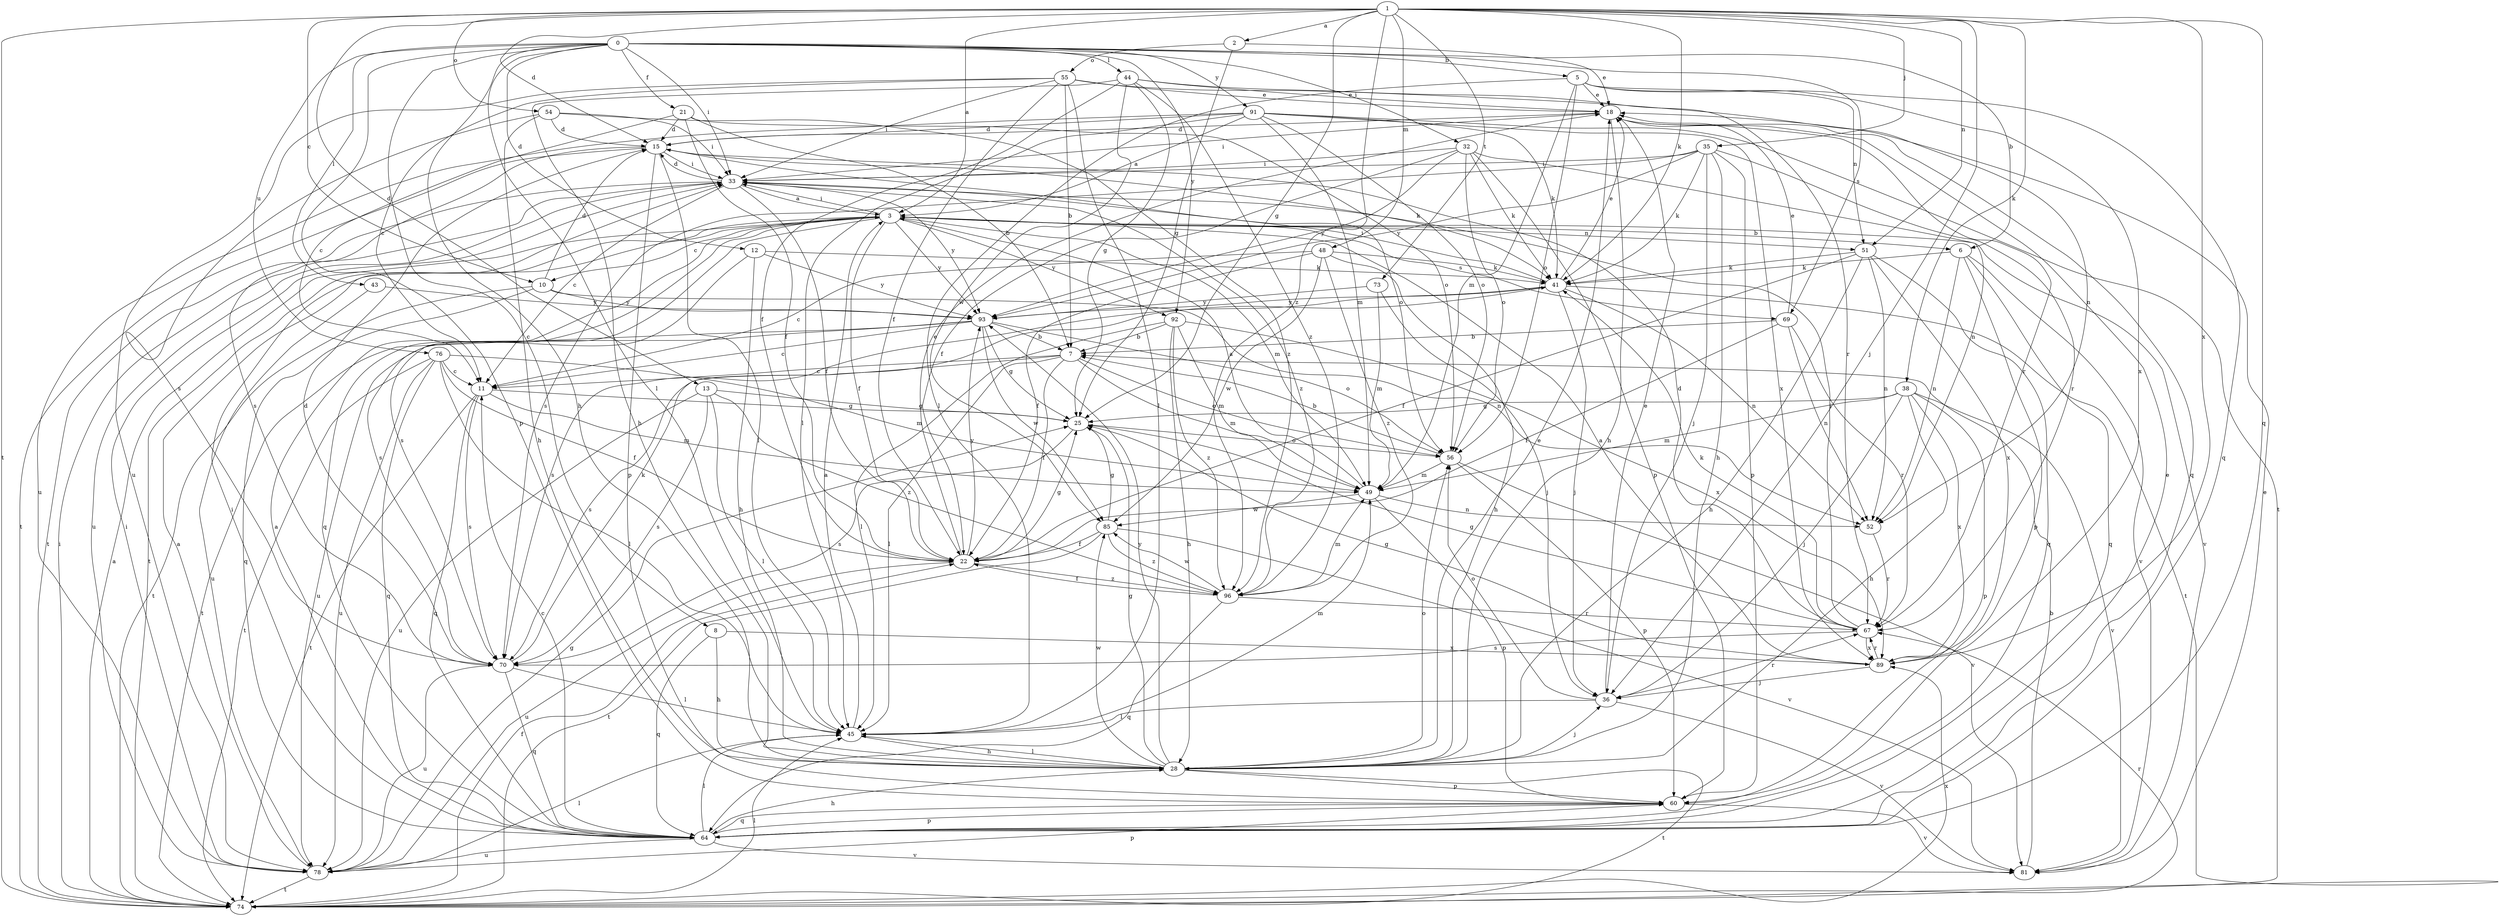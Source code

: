 strict digraph  {
0;
1;
2;
3;
5;
6;
7;
8;
10;
11;
12;
13;
15;
18;
21;
22;
25;
28;
32;
33;
35;
36;
38;
41;
43;
44;
45;
48;
49;
51;
52;
54;
55;
56;
60;
64;
67;
69;
70;
73;
74;
76;
78;
81;
85;
89;
91;
92;
93;
96;
0 -> 5  [label=b];
0 -> 6  [label=b];
0 -> 8  [label=c];
0 -> 12  [label=d];
0 -> 21  [label=f];
0 -> 28  [label=h];
0 -> 32  [label=i];
0 -> 33  [label=i];
0 -> 43  [label=l];
0 -> 44  [label=l];
0 -> 45  [label=l];
0 -> 60  [label=p];
0 -> 69  [label=s];
0 -> 76  [label=u];
0 -> 91  [label=y];
0 -> 92  [label=y];
1 -> 2  [label=a];
1 -> 3  [label=a];
1 -> 10  [label=c];
1 -> 13  [label=d];
1 -> 15  [label=d];
1 -> 25  [label=g];
1 -> 35  [label=j];
1 -> 36  [label=j];
1 -> 38  [label=k];
1 -> 41  [label=k];
1 -> 48  [label=m];
1 -> 51  [label=n];
1 -> 54  [label=o];
1 -> 64  [label=q];
1 -> 73  [label=t];
1 -> 74  [label=t];
1 -> 89  [label=x];
1 -> 96  [label=z];
2 -> 18  [label=e];
2 -> 25  [label=g];
2 -> 55  [label=o];
3 -> 6  [label=b];
3 -> 10  [label=c];
3 -> 22  [label=f];
3 -> 33  [label=i];
3 -> 49  [label=m];
3 -> 51  [label=n];
3 -> 64  [label=q];
3 -> 69  [label=s];
3 -> 70  [label=s];
3 -> 74  [label=t];
3 -> 81  [label=v];
3 -> 92  [label=y];
3 -> 93  [label=y];
5 -> 18  [label=e];
5 -> 45  [label=l];
5 -> 49  [label=m];
5 -> 51  [label=n];
5 -> 56  [label=o];
5 -> 64  [label=q];
5 -> 89  [label=x];
6 -> 41  [label=k];
6 -> 52  [label=n];
6 -> 60  [label=p];
6 -> 64  [label=q];
6 -> 81  [label=v];
7 -> 11  [label=c];
7 -> 22  [label=f];
7 -> 45  [label=l];
7 -> 49  [label=m];
7 -> 56  [label=o];
7 -> 70  [label=s];
8 -> 28  [label=h];
8 -> 64  [label=q];
8 -> 89  [label=x];
10 -> 15  [label=d];
10 -> 52  [label=n];
10 -> 64  [label=q];
10 -> 74  [label=t];
10 -> 93  [label=y];
11 -> 25  [label=g];
11 -> 49  [label=m];
11 -> 64  [label=q];
11 -> 70  [label=s];
11 -> 74  [label=t];
12 -> 28  [label=h];
12 -> 41  [label=k];
12 -> 70  [label=s];
12 -> 93  [label=y];
13 -> 25  [label=g];
13 -> 45  [label=l];
13 -> 70  [label=s];
13 -> 78  [label=u];
13 -> 96  [label=z];
15 -> 33  [label=i];
15 -> 41  [label=k];
15 -> 45  [label=l];
15 -> 56  [label=o];
15 -> 60  [label=p];
15 -> 70  [label=s];
15 -> 74  [label=t];
18 -> 15  [label=d];
18 -> 28  [label=h];
18 -> 33  [label=i];
18 -> 64  [label=q];
18 -> 67  [label=r];
21 -> 7  [label=b];
21 -> 11  [label=c];
21 -> 15  [label=d];
21 -> 22  [label=f];
21 -> 56  [label=o];
22 -> 18  [label=e];
22 -> 25  [label=g];
22 -> 78  [label=u];
22 -> 93  [label=y];
22 -> 96  [label=z];
25 -> 56  [label=o];
25 -> 70  [label=s];
28 -> 18  [label=e];
28 -> 25  [label=g];
28 -> 36  [label=j];
28 -> 45  [label=l];
28 -> 56  [label=o];
28 -> 60  [label=p];
28 -> 74  [label=t];
28 -> 85  [label=w];
28 -> 93  [label=y];
32 -> 22  [label=f];
32 -> 33  [label=i];
32 -> 41  [label=k];
32 -> 52  [label=n];
32 -> 56  [label=o];
32 -> 60  [label=p];
32 -> 93  [label=y];
33 -> 3  [label=a];
33 -> 11  [label=c];
33 -> 15  [label=d];
33 -> 22  [label=f];
33 -> 74  [label=t];
33 -> 78  [label=u];
33 -> 93  [label=y];
33 -> 96  [label=z];
35 -> 28  [label=h];
35 -> 33  [label=i];
35 -> 36  [label=j];
35 -> 41  [label=k];
35 -> 60  [label=p];
35 -> 67  [label=r];
35 -> 70  [label=s];
35 -> 93  [label=y];
36 -> 18  [label=e];
36 -> 45  [label=l];
36 -> 56  [label=o];
36 -> 67  [label=r];
36 -> 81  [label=v];
38 -> 25  [label=g];
38 -> 28  [label=h];
38 -> 36  [label=j];
38 -> 49  [label=m];
38 -> 60  [label=p];
38 -> 81  [label=v];
38 -> 89  [label=x];
41 -> 18  [label=e];
41 -> 33  [label=i];
41 -> 36  [label=j];
41 -> 52  [label=n];
41 -> 70  [label=s];
41 -> 74  [label=t];
41 -> 93  [label=y];
43 -> 78  [label=u];
43 -> 93  [label=y];
44 -> 18  [label=e];
44 -> 22  [label=f];
44 -> 25  [label=g];
44 -> 28  [label=h];
44 -> 67  [label=r];
44 -> 85  [label=w];
44 -> 96  [label=z];
45 -> 3  [label=a];
45 -> 28  [label=h];
45 -> 49  [label=m];
48 -> 11  [label=c];
48 -> 22  [label=f];
48 -> 28  [label=h];
48 -> 41  [label=k];
48 -> 85  [label=w];
48 -> 96  [label=z];
49 -> 3  [label=a];
49 -> 52  [label=n];
49 -> 60  [label=p];
49 -> 85  [label=w];
51 -> 22  [label=f];
51 -> 28  [label=h];
51 -> 41  [label=k];
51 -> 52  [label=n];
51 -> 64  [label=q];
51 -> 89  [label=x];
52 -> 67  [label=r];
54 -> 15  [label=d];
54 -> 28  [label=h];
54 -> 33  [label=i];
54 -> 70  [label=s];
54 -> 96  [label=z];
55 -> 7  [label=b];
55 -> 11  [label=c];
55 -> 18  [label=e];
55 -> 22  [label=f];
55 -> 33  [label=i];
55 -> 45  [label=l];
55 -> 52  [label=n];
55 -> 78  [label=u];
56 -> 7  [label=b];
56 -> 49  [label=m];
56 -> 60  [label=p];
56 -> 81  [label=v];
60 -> 64  [label=q];
60 -> 81  [label=v];
64 -> 3  [label=a];
64 -> 11  [label=c];
64 -> 18  [label=e];
64 -> 28  [label=h];
64 -> 33  [label=i];
64 -> 45  [label=l];
64 -> 60  [label=p];
64 -> 78  [label=u];
64 -> 81  [label=v];
67 -> 15  [label=d];
67 -> 25  [label=g];
67 -> 33  [label=i];
67 -> 41  [label=k];
67 -> 70  [label=s];
67 -> 89  [label=x];
69 -> 7  [label=b];
69 -> 18  [label=e];
69 -> 22  [label=f];
69 -> 52  [label=n];
69 -> 67  [label=r];
70 -> 15  [label=d];
70 -> 41  [label=k];
70 -> 45  [label=l];
70 -> 64  [label=q];
70 -> 78  [label=u];
73 -> 36  [label=j];
73 -> 49  [label=m];
73 -> 93  [label=y];
74 -> 3  [label=a];
74 -> 22  [label=f];
74 -> 33  [label=i];
74 -> 45  [label=l];
74 -> 67  [label=r];
74 -> 89  [label=x];
76 -> 11  [label=c];
76 -> 22  [label=f];
76 -> 45  [label=l];
76 -> 49  [label=m];
76 -> 64  [label=q];
76 -> 74  [label=t];
76 -> 78  [label=u];
78 -> 3  [label=a];
78 -> 25  [label=g];
78 -> 33  [label=i];
78 -> 45  [label=l];
78 -> 60  [label=p];
78 -> 74  [label=t];
81 -> 7  [label=b];
81 -> 18  [label=e];
85 -> 22  [label=f];
85 -> 25  [label=g];
85 -> 74  [label=t];
85 -> 81  [label=v];
85 -> 96  [label=z];
89 -> 3  [label=a];
89 -> 25  [label=g];
89 -> 36  [label=j];
89 -> 67  [label=r];
91 -> 3  [label=a];
91 -> 15  [label=d];
91 -> 41  [label=k];
91 -> 45  [label=l];
91 -> 49  [label=m];
91 -> 56  [label=o];
91 -> 74  [label=t];
91 -> 78  [label=u];
91 -> 89  [label=x];
92 -> 7  [label=b];
92 -> 28  [label=h];
92 -> 45  [label=l];
92 -> 49  [label=m];
92 -> 89  [label=x];
92 -> 96  [label=z];
93 -> 7  [label=b];
93 -> 11  [label=c];
93 -> 25  [label=g];
93 -> 56  [label=o];
93 -> 74  [label=t];
93 -> 78  [label=u];
93 -> 85  [label=w];
96 -> 22  [label=f];
96 -> 49  [label=m];
96 -> 64  [label=q];
96 -> 67  [label=r];
96 -> 85  [label=w];
}

